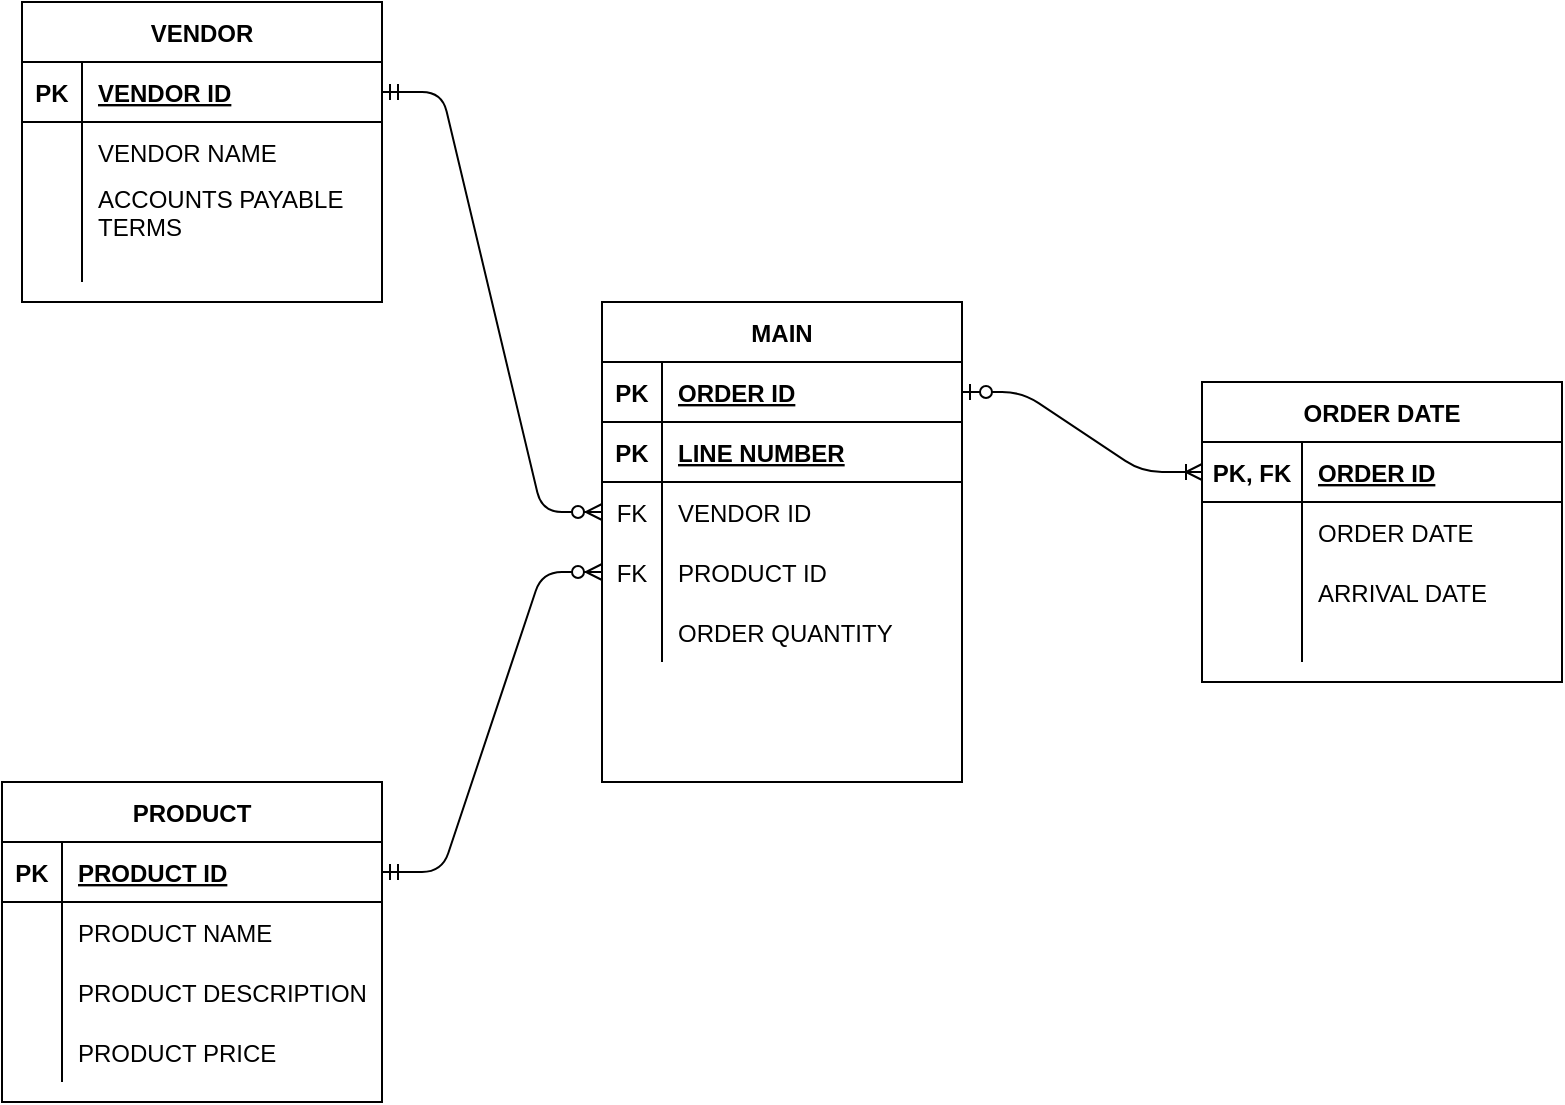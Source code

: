 <mxfile version="14.3.2" type="device"><diagram id="o7aYwrEkwkIr-Exz0Rcy" name="Page-1"><mxGraphModel dx="460" dy="695" grid="1" gridSize="10" guides="1" tooltips="1" connect="1" arrows="1" fold="1" page="1" pageScale="1" pageWidth="850" pageHeight="1100" math="0" shadow="0"><root><mxCell id="0"/><mxCell id="1" parent="0"/><mxCell id="bbXm7JWFqQGiojFOfHb1-1" value="MAIN" style="shape=table;startSize=30;container=1;collapsible=1;childLayout=tableLayout;fixedRows=1;rowLines=0;fontStyle=1;align=center;resizeLast=1;" vertex="1" parent="1"><mxGeometry x="310" y="240" width="180" height="240" as="geometry"/></mxCell><mxCell id="bbXm7JWFqQGiojFOfHb1-2" value="" style="shape=partialRectangle;collapsible=0;dropTarget=0;pointerEvents=0;fillColor=none;top=0;left=0;bottom=1;right=0;points=[[0,0.5],[1,0.5]];portConstraint=eastwest;" vertex="1" parent="bbXm7JWFqQGiojFOfHb1-1"><mxGeometry y="30" width="180" height="30" as="geometry"/></mxCell><mxCell id="bbXm7JWFqQGiojFOfHb1-3" value="PK" style="shape=partialRectangle;connectable=0;fillColor=none;top=0;left=0;bottom=0;right=0;fontStyle=1;overflow=hidden;" vertex="1" parent="bbXm7JWFqQGiojFOfHb1-2"><mxGeometry width="30" height="30" as="geometry"/></mxCell><mxCell id="bbXm7JWFqQGiojFOfHb1-4" value="ORDER ID" style="shape=partialRectangle;connectable=0;fillColor=none;top=0;left=0;bottom=0;right=0;align=left;spacingLeft=6;fontStyle=5;overflow=hidden;" vertex="1" parent="bbXm7JWFqQGiojFOfHb1-2"><mxGeometry x="30" width="150" height="30" as="geometry"/></mxCell><mxCell id="bbXm7JWFqQGiojFOfHb1-14" value="" style="shape=partialRectangle;collapsible=0;dropTarget=0;pointerEvents=0;fillColor=none;top=0;left=0;bottom=1;right=0;points=[[0,0.5],[1,0.5]];portConstraint=eastwest;" vertex="1" parent="bbXm7JWFqQGiojFOfHb1-1"><mxGeometry y="60" width="180" height="30" as="geometry"/></mxCell><mxCell id="bbXm7JWFqQGiojFOfHb1-15" value="PK" style="shape=partialRectangle;connectable=0;fillColor=none;top=0;left=0;bottom=0;right=0;fontStyle=1;overflow=hidden;" vertex="1" parent="bbXm7JWFqQGiojFOfHb1-14"><mxGeometry width="30" height="30" as="geometry"/></mxCell><mxCell id="bbXm7JWFqQGiojFOfHb1-16" value="LINE NUMBER" style="shape=partialRectangle;connectable=0;fillColor=none;top=0;left=0;bottom=0;right=0;align=left;spacingLeft=6;fontStyle=5;overflow=hidden;" vertex="1" parent="bbXm7JWFqQGiojFOfHb1-14"><mxGeometry x="30" width="150" height="30" as="geometry"/></mxCell><mxCell id="bbXm7JWFqQGiojFOfHb1-17" value="" style="shape=partialRectangle;collapsible=0;dropTarget=0;pointerEvents=0;fillColor=none;top=0;left=0;bottom=0;right=0;points=[[0,0.5],[1,0.5]];portConstraint=eastwest;" vertex="1" parent="bbXm7JWFqQGiojFOfHb1-1"><mxGeometry y="90" width="180" height="30" as="geometry"/></mxCell><mxCell id="bbXm7JWFqQGiojFOfHb1-18" value="FK" style="shape=partialRectangle;connectable=0;fillColor=none;top=0;left=0;bottom=0;right=0;fontStyle=0;overflow=hidden;" vertex="1" parent="bbXm7JWFqQGiojFOfHb1-17"><mxGeometry width="30" height="30" as="geometry"/></mxCell><mxCell id="bbXm7JWFqQGiojFOfHb1-19" value="VENDOR ID" style="shape=partialRectangle;connectable=0;fillColor=none;top=0;left=0;bottom=0;right=0;align=left;spacingLeft=6;fontStyle=0;overflow=hidden;" vertex="1" parent="bbXm7JWFqQGiojFOfHb1-17"><mxGeometry x="30" width="150" height="30" as="geometry"/></mxCell><mxCell id="bbXm7JWFqQGiojFOfHb1-20" value="" style="shape=partialRectangle;collapsible=0;dropTarget=0;pointerEvents=0;fillColor=none;top=0;left=0;bottom=0;right=0;points=[[0,0.5],[1,0.5]];portConstraint=eastwest;" vertex="1" parent="bbXm7JWFqQGiojFOfHb1-1"><mxGeometry y="120" width="180" height="30" as="geometry"/></mxCell><mxCell id="bbXm7JWFqQGiojFOfHb1-21" value="FK" style="shape=partialRectangle;connectable=0;fillColor=none;top=0;left=0;bottom=0;right=0;fontStyle=0;overflow=hidden;" vertex="1" parent="bbXm7JWFqQGiojFOfHb1-20"><mxGeometry width="30" height="30" as="geometry"/></mxCell><mxCell id="bbXm7JWFqQGiojFOfHb1-22" value="PRODUCT ID" style="shape=partialRectangle;connectable=0;fillColor=none;top=0;left=0;bottom=0;right=0;align=left;spacingLeft=6;fontStyle=0;overflow=hidden;" vertex="1" parent="bbXm7JWFqQGiojFOfHb1-20"><mxGeometry x="30" width="150" height="30" as="geometry"/></mxCell><mxCell id="bbXm7JWFqQGiojFOfHb1-5" value="" style="shape=partialRectangle;collapsible=0;dropTarget=0;pointerEvents=0;fillColor=none;top=0;left=0;bottom=0;right=0;points=[[0,0.5],[1,0.5]];portConstraint=eastwest;" vertex="1" parent="bbXm7JWFqQGiojFOfHb1-1"><mxGeometry y="150" width="180" height="30" as="geometry"/></mxCell><mxCell id="bbXm7JWFqQGiojFOfHb1-6" value="" style="shape=partialRectangle;connectable=0;fillColor=none;top=0;left=0;bottom=0;right=0;editable=1;overflow=hidden;" vertex="1" parent="bbXm7JWFqQGiojFOfHb1-5"><mxGeometry width="30" height="30" as="geometry"/></mxCell><mxCell id="bbXm7JWFqQGiojFOfHb1-7" value="ORDER QUANTITY" style="shape=partialRectangle;connectable=0;fillColor=none;top=0;left=0;bottom=0;right=0;align=left;spacingLeft=6;overflow=hidden;" vertex="1" parent="bbXm7JWFqQGiojFOfHb1-5"><mxGeometry x="30" width="150" height="30" as="geometry"/></mxCell><mxCell id="bbXm7JWFqQGiojFOfHb1-26" value="ORDER DATE" style="shape=table;startSize=30;container=1;collapsible=1;childLayout=tableLayout;fixedRows=1;rowLines=0;fontStyle=1;align=center;resizeLast=1;" vertex="1" parent="1"><mxGeometry x="610" y="280" width="180" height="150" as="geometry"><mxRectangle x="610" y="280" width="110" height="30" as="alternateBounds"/></mxGeometry></mxCell><mxCell id="bbXm7JWFqQGiojFOfHb1-27" value="" style="shape=partialRectangle;collapsible=0;dropTarget=0;pointerEvents=0;fillColor=none;top=0;left=0;bottom=1;right=0;points=[[0,0.5],[1,0.5]];portConstraint=eastwest;" vertex="1" parent="bbXm7JWFqQGiojFOfHb1-26"><mxGeometry y="30" width="180" height="30" as="geometry"/></mxCell><mxCell id="bbXm7JWFqQGiojFOfHb1-28" value="PK, FK" style="shape=partialRectangle;connectable=0;fillColor=none;top=0;left=0;bottom=0;right=0;fontStyle=1;overflow=hidden;" vertex="1" parent="bbXm7JWFqQGiojFOfHb1-27"><mxGeometry width="50" height="30" as="geometry"/></mxCell><mxCell id="bbXm7JWFqQGiojFOfHb1-29" value="ORDER ID" style="shape=partialRectangle;connectable=0;fillColor=none;top=0;left=0;bottom=0;right=0;align=left;spacingLeft=6;fontStyle=5;overflow=hidden;" vertex="1" parent="bbXm7JWFqQGiojFOfHb1-27"><mxGeometry x="50" width="130" height="30" as="geometry"/></mxCell><mxCell id="bbXm7JWFqQGiojFOfHb1-30" value="" style="shape=partialRectangle;collapsible=0;dropTarget=0;pointerEvents=0;fillColor=none;top=0;left=0;bottom=0;right=0;points=[[0,0.5],[1,0.5]];portConstraint=eastwest;" vertex="1" parent="bbXm7JWFqQGiojFOfHb1-26"><mxGeometry y="60" width="180" height="30" as="geometry"/></mxCell><mxCell id="bbXm7JWFqQGiojFOfHb1-31" value="" style="shape=partialRectangle;connectable=0;fillColor=none;top=0;left=0;bottom=0;right=0;editable=1;overflow=hidden;" vertex="1" parent="bbXm7JWFqQGiojFOfHb1-30"><mxGeometry width="50" height="30" as="geometry"/></mxCell><mxCell id="bbXm7JWFqQGiojFOfHb1-32" value="ORDER DATE" style="shape=partialRectangle;connectable=0;fillColor=none;top=0;left=0;bottom=0;right=0;align=left;spacingLeft=6;overflow=hidden;" vertex="1" parent="bbXm7JWFqQGiojFOfHb1-30"><mxGeometry x="50" width="130" height="30" as="geometry"/></mxCell><mxCell id="bbXm7JWFqQGiojFOfHb1-33" value="" style="shape=partialRectangle;collapsible=0;dropTarget=0;pointerEvents=0;fillColor=none;top=0;left=0;bottom=0;right=0;points=[[0,0.5],[1,0.5]];portConstraint=eastwest;" vertex="1" parent="bbXm7JWFqQGiojFOfHb1-26"><mxGeometry y="90" width="180" height="30" as="geometry"/></mxCell><mxCell id="bbXm7JWFqQGiojFOfHb1-34" value="" style="shape=partialRectangle;connectable=0;fillColor=none;top=0;left=0;bottom=0;right=0;editable=1;overflow=hidden;" vertex="1" parent="bbXm7JWFqQGiojFOfHb1-33"><mxGeometry width="50" height="30" as="geometry"/></mxCell><mxCell id="bbXm7JWFqQGiojFOfHb1-35" value="ARRIVAL DATE" style="shape=partialRectangle;connectable=0;fillColor=none;top=0;left=0;bottom=0;right=0;align=left;spacingLeft=6;overflow=hidden;" vertex="1" parent="bbXm7JWFqQGiojFOfHb1-33"><mxGeometry x="50" width="130" height="30" as="geometry"/></mxCell><mxCell id="bbXm7JWFqQGiojFOfHb1-36" value="" style="shape=partialRectangle;collapsible=0;dropTarget=0;pointerEvents=0;fillColor=none;top=0;left=0;bottom=0;right=0;points=[[0,0.5],[1,0.5]];portConstraint=eastwest;" vertex="1" parent="bbXm7JWFqQGiojFOfHb1-26"><mxGeometry y="120" width="180" height="20" as="geometry"/></mxCell><mxCell id="bbXm7JWFqQGiojFOfHb1-37" value="" style="shape=partialRectangle;connectable=0;fillColor=none;top=0;left=0;bottom=0;right=0;editable=1;overflow=hidden;" vertex="1" parent="bbXm7JWFqQGiojFOfHb1-36"><mxGeometry width="50" height="20" as="geometry"/></mxCell><mxCell id="bbXm7JWFqQGiojFOfHb1-38" value="" style="shape=partialRectangle;connectable=0;fillColor=none;top=0;left=0;bottom=0;right=0;align=left;spacingLeft=6;overflow=hidden;" vertex="1" parent="bbXm7JWFqQGiojFOfHb1-36"><mxGeometry x="50" width="130" height="20" as="geometry"/></mxCell><mxCell id="bbXm7JWFqQGiojFOfHb1-39" value="VENDOR" style="shape=table;startSize=30;container=1;collapsible=1;childLayout=tableLayout;fixedRows=1;rowLines=0;fontStyle=1;align=center;resizeLast=1;" vertex="1" parent="1"><mxGeometry x="20" y="90" width="180" height="150" as="geometry"/></mxCell><mxCell id="bbXm7JWFqQGiojFOfHb1-40" value="" style="shape=partialRectangle;collapsible=0;dropTarget=0;pointerEvents=0;fillColor=none;top=0;left=0;bottom=1;right=0;points=[[0,0.5],[1,0.5]];portConstraint=eastwest;" vertex="1" parent="bbXm7JWFqQGiojFOfHb1-39"><mxGeometry y="30" width="180" height="30" as="geometry"/></mxCell><mxCell id="bbXm7JWFqQGiojFOfHb1-41" value="PK" style="shape=partialRectangle;connectable=0;fillColor=none;top=0;left=0;bottom=0;right=0;fontStyle=1;overflow=hidden;" vertex="1" parent="bbXm7JWFqQGiojFOfHb1-40"><mxGeometry width="30" height="30" as="geometry"/></mxCell><mxCell id="bbXm7JWFqQGiojFOfHb1-42" value="VENDOR ID" style="shape=partialRectangle;connectable=0;fillColor=none;top=0;left=0;bottom=0;right=0;align=left;spacingLeft=6;fontStyle=5;overflow=hidden;" vertex="1" parent="bbXm7JWFqQGiojFOfHb1-40"><mxGeometry x="30" width="150" height="30" as="geometry"/></mxCell><mxCell id="bbXm7JWFqQGiojFOfHb1-43" value="" style="shape=partialRectangle;collapsible=0;dropTarget=0;pointerEvents=0;fillColor=none;top=0;left=0;bottom=0;right=0;points=[[0,0.5],[1,0.5]];portConstraint=eastwest;" vertex="1" parent="bbXm7JWFqQGiojFOfHb1-39"><mxGeometry y="60" width="180" height="30" as="geometry"/></mxCell><mxCell id="bbXm7JWFqQGiojFOfHb1-44" value="" style="shape=partialRectangle;connectable=0;fillColor=none;top=0;left=0;bottom=0;right=0;editable=1;overflow=hidden;" vertex="1" parent="bbXm7JWFqQGiojFOfHb1-43"><mxGeometry width="30" height="30" as="geometry"/></mxCell><mxCell id="bbXm7JWFqQGiojFOfHb1-45" value="VENDOR NAME" style="shape=partialRectangle;connectable=0;fillColor=none;top=0;left=0;bottom=0;right=0;align=left;spacingLeft=6;overflow=hidden;" vertex="1" parent="bbXm7JWFqQGiojFOfHb1-43"><mxGeometry x="30" width="150" height="30" as="geometry"/></mxCell><mxCell id="bbXm7JWFqQGiojFOfHb1-46" value="" style="shape=partialRectangle;collapsible=0;dropTarget=0;pointerEvents=0;fillColor=none;top=0;left=0;bottom=0;right=0;points=[[0,0.5],[1,0.5]];portConstraint=eastwest;" vertex="1" parent="bbXm7JWFqQGiojFOfHb1-39"><mxGeometry y="90" width="180" height="30" as="geometry"/></mxCell><mxCell id="bbXm7JWFqQGiojFOfHb1-47" value="" style="shape=partialRectangle;connectable=0;fillColor=none;top=0;left=0;bottom=0;right=0;editable=1;overflow=hidden;" vertex="1" parent="bbXm7JWFqQGiojFOfHb1-46"><mxGeometry width="30" height="30" as="geometry"/></mxCell><mxCell id="bbXm7JWFqQGiojFOfHb1-48" value="ACCOUNTS PAYABLE&#10;TERMS" style="shape=partialRectangle;connectable=0;fillColor=none;top=0;left=0;bottom=0;right=0;align=left;spacingLeft=6;overflow=hidden;" vertex="1" parent="bbXm7JWFqQGiojFOfHb1-46"><mxGeometry x="30" width="150" height="30" as="geometry"/></mxCell><mxCell id="bbXm7JWFqQGiojFOfHb1-49" value="" style="shape=partialRectangle;collapsible=0;dropTarget=0;pointerEvents=0;fillColor=none;top=0;left=0;bottom=0;right=0;points=[[0,0.5],[1,0.5]];portConstraint=eastwest;" vertex="1" parent="bbXm7JWFqQGiojFOfHb1-39"><mxGeometry y="120" width="180" height="20" as="geometry"/></mxCell><mxCell id="bbXm7JWFqQGiojFOfHb1-50" value="" style="shape=partialRectangle;connectable=0;fillColor=none;top=0;left=0;bottom=0;right=0;editable=1;overflow=hidden;" vertex="1" parent="bbXm7JWFqQGiojFOfHb1-49"><mxGeometry width="30" height="20" as="geometry"/></mxCell><mxCell id="bbXm7JWFqQGiojFOfHb1-51" value="" style="shape=partialRectangle;connectable=0;fillColor=none;top=0;left=0;bottom=0;right=0;align=left;spacingLeft=6;overflow=hidden;" vertex="1" parent="bbXm7JWFqQGiojFOfHb1-49"><mxGeometry x="30" width="150" height="20" as="geometry"/></mxCell><mxCell id="bbXm7JWFqQGiojFOfHb1-52" value="PRODUCT" style="shape=table;startSize=30;container=1;collapsible=1;childLayout=tableLayout;fixedRows=1;rowLines=0;fontStyle=1;align=center;resizeLast=1;" vertex="1" parent="1"><mxGeometry x="10" y="480" width="190" height="160" as="geometry"/></mxCell><mxCell id="bbXm7JWFqQGiojFOfHb1-53" value="" style="shape=partialRectangle;collapsible=0;dropTarget=0;pointerEvents=0;fillColor=none;top=0;left=0;bottom=1;right=0;points=[[0,0.5],[1,0.5]];portConstraint=eastwest;" vertex="1" parent="bbXm7JWFqQGiojFOfHb1-52"><mxGeometry y="30" width="190" height="30" as="geometry"/></mxCell><mxCell id="bbXm7JWFqQGiojFOfHb1-54" value="PK" style="shape=partialRectangle;connectable=0;fillColor=none;top=0;left=0;bottom=0;right=0;fontStyle=1;overflow=hidden;" vertex="1" parent="bbXm7JWFqQGiojFOfHb1-53"><mxGeometry width="30" height="30" as="geometry"/></mxCell><mxCell id="bbXm7JWFqQGiojFOfHb1-55" value="PRODUCT ID" style="shape=partialRectangle;connectable=0;fillColor=none;top=0;left=0;bottom=0;right=0;align=left;spacingLeft=6;fontStyle=5;overflow=hidden;" vertex="1" parent="bbXm7JWFqQGiojFOfHb1-53"><mxGeometry x="30" width="160" height="30" as="geometry"/></mxCell><mxCell id="bbXm7JWFqQGiojFOfHb1-56" value="" style="shape=partialRectangle;collapsible=0;dropTarget=0;pointerEvents=0;fillColor=none;top=0;left=0;bottom=0;right=0;points=[[0,0.5],[1,0.5]];portConstraint=eastwest;" vertex="1" parent="bbXm7JWFqQGiojFOfHb1-52"><mxGeometry y="60" width="190" height="30" as="geometry"/></mxCell><mxCell id="bbXm7JWFqQGiojFOfHb1-57" value="" style="shape=partialRectangle;connectable=0;fillColor=none;top=0;left=0;bottom=0;right=0;editable=1;overflow=hidden;" vertex="1" parent="bbXm7JWFqQGiojFOfHb1-56"><mxGeometry width="30" height="30" as="geometry"/></mxCell><mxCell id="bbXm7JWFqQGiojFOfHb1-58" value="PRODUCT NAME" style="shape=partialRectangle;connectable=0;fillColor=none;top=0;left=0;bottom=0;right=0;align=left;spacingLeft=6;overflow=hidden;" vertex="1" parent="bbXm7JWFqQGiojFOfHb1-56"><mxGeometry x="30" width="160" height="30" as="geometry"/></mxCell><mxCell id="bbXm7JWFqQGiojFOfHb1-59" value="" style="shape=partialRectangle;collapsible=0;dropTarget=0;pointerEvents=0;fillColor=none;top=0;left=0;bottom=0;right=0;points=[[0,0.5],[1,0.5]];portConstraint=eastwest;" vertex="1" parent="bbXm7JWFqQGiojFOfHb1-52"><mxGeometry y="90" width="190" height="30" as="geometry"/></mxCell><mxCell id="bbXm7JWFqQGiojFOfHb1-60" value="" style="shape=partialRectangle;connectable=0;fillColor=none;top=0;left=0;bottom=0;right=0;editable=1;overflow=hidden;" vertex="1" parent="bbXm7JWFqQGiojFOfHb1-59"><mxGeometry width="30" height="30" as="geometry"/></mxCell><mxCell id="bbXm7JWFqQGiojFOfHb1-61" value="PRODUCT DESCRIPTION" style="shape=partialRectangle;connectable=0;fillColor=none;top=0;left=0;bottom=0;right=0;align=left;spacingLeft=6;overflow=hidden;" vertex="1" parent="bbXm7JWFqQGiojFOfHb1-59"><mxGeometry x="30" width="160" height="30" as="geometry"/></mxCell><mxCell id="bbXm7JWFqQGiojFOfHb1-62" value="" style="shape=partialRectangle;collapsible=0;dropTarget=0;pointerEvents=0;fillColor=none;top=0;left=0;bottom=0;right=0;points=[[0,0.5],[1,0.5]];portConstraint=eastwest;" vertex="1" parent="bbXm7JWFqQGiojFOfHb1-52"><mxGeometry y="120" width="190" height="30" as="geometry"/></mxCell><mxCell id="bbXm7JWFqQGiojFOfHb1-63" value="" style="shape=partialRectangle;connectable=0;fillColor=none;top=0;left=0;bottom=0;right=0;editable=1;overflow=hidden;" vertex="1" parent="bbXm7JWFqQGiojFOfHb1-62"><mxGeometry width="30" height="30" as="geometry"/></mxCell><mxCell id="bbXm7JWFqQGiojFOfHb1-64" value="PRODUCT PRICE" style="shape=partialRectangle;connectable=0;fillColor=none;top=0;left=0;bottom=0;right=0;align=left;spacingLeft=6;overflow=hidden;" vertex="1" parent="bbXm7JWFqQGiojFOfHb1-62"><mxGeometry x="30" width="160" height="30" as="geometry"/></mxCell><mxCell id="bbXm7JWFqQGiojFOfHb1-65" value="" style="edgeStyle=entityRelationEdgeStyle;fontSize=12;html=1;endArrow=ERoneToMany;startArrow=ERzeroToOne;exitX=1;exitY=0.5;exitDx=0;exitDy=0;entryX=0;entryY=0.5;entryDx=0;entryDy=0;" edge="1" parent="1" source="bbXm7JWFqQGiojFOfHb1-2" target="bbXm7JWFqQGiojFOfHb1-27"><mxGeometry width="100" height="100" relative="1" as="geometry"><mxPoint x="510" y="310" as="sourcePoint"/><mxPoint x="610" y="210" as="targetPoint"/></mxGeometry></mxCell><mxCell id="bbXm7JWFqQGiojFOfHb1-66" value="" style="edgeStyle=entityRelationEdgeStyle;fontSize=12;html=1;endArrow=ERzeroToMany;startArrow=ERmandOne;exitX=1;exitY=0.5;exitDx=0;exitDy=0;entryX=0;entryY=0.5;entryDx=0;entryDy=0;" edge="1" parent="1" source="bbXm7JWFqQGiojFOfHb1-40" target="bbXm7JWFqQGiojFOfHb1-17"><mxGeometry width="100" height="100" relative="1" as="geometry"><mxPoint x="310" y="200" as="sourcePoint"/><mxPoint x="410" y="100" as="targetPoint"/></mxGeometry></mxCell><mxCell id="bbXm7JWFqQGiojFOfHb1-67" value="" style="edgeStyle=entityRelationEdgeStyle;fontSize=12;html=1;endArrow=ERzeroToMany;startArrow=ERmandOne;entryX=0;entryY=0.5;entryDx=0;entryDy=0;exitX=1;exitY=0.5;exitDx=0;exitDy=0;" edge="1" parent="1" source="bbXm7JWFqQGiojFOfHb1-53" target="bbXm7JWFqQGiojFOfHb1-20"><mxGeometry width="100" height="100" relative="1" as="geometry"><mxPoint x="200" y="490" as="sourcePoint"/><mxPoint x="300" y="390" as="targetPoint"/></mxGeometry></mxCell></root></mxGraphModel></diagram></mxfile>
